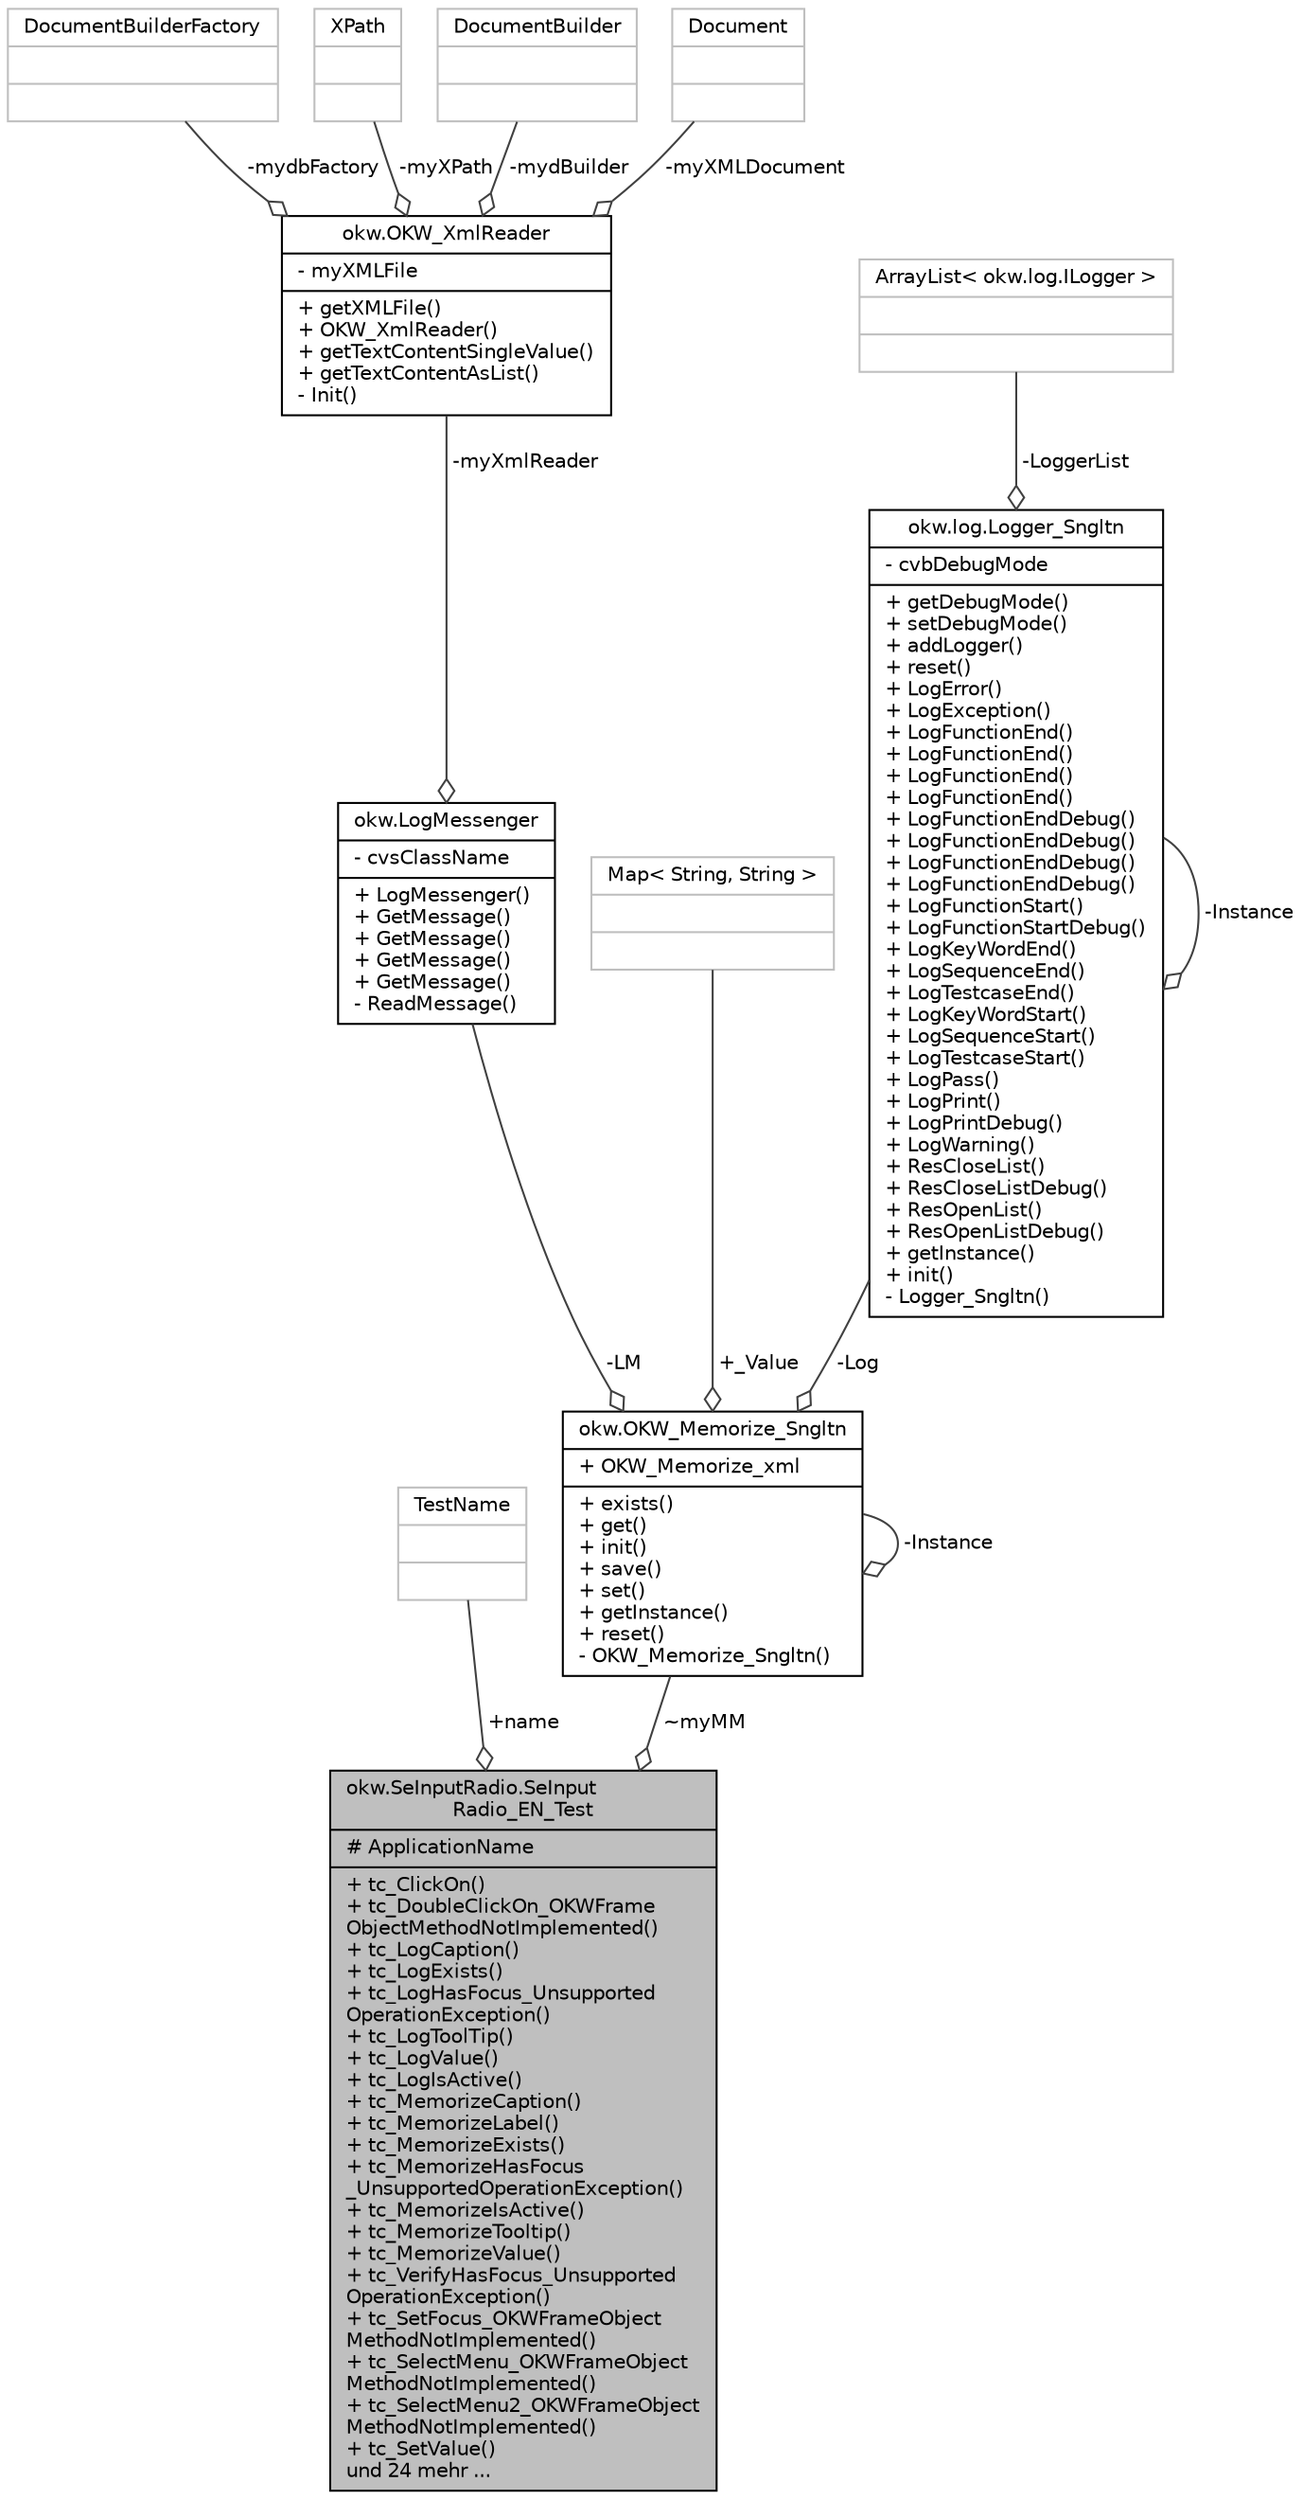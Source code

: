 digraph "okw.SeInputRadio.SeInputRadio_EN_Test"
{
 // INTERACTIVE_SVG=YES
 // LATEX_PDF_SIZE
  edge [fontname="Helvetica",fontsize="10",labelfontname="Helvetica",labelfontsize="10"];
  node [fontname="Helvetica",fontsize="10",shape=record];
  Node4 [label="{okw.SeInputRadio.SeInput\lRadio_EN_Test\n|# ApplicationName\l|+ tc_ClickOn()\l+ tc_DoubleClickOn_OKWFrame\lObjectMethodNotImplemented()\l+ tc_LogCaption()\l+ tc_LogExists()\l+ tc_LogHasFocus_Unsupported\lOperationException()\l+ tc_LogToolTip()\l+ tc_LogValue()\l+ tc_LogIsActive()\l+ tc_MemorizeCaption()\l+ tc_MemorizeLabel()\l+ tc_MemorizeExists()\l+ tc_MemorizeHasFocus\l_UnsupportedOperationException()\l+ tc_MemorizeIsActive()\l+ tc_MemorizeTooltip()\l+ tc_MemorizeValue()\l+ tc_VerifyHasFocus_Unsupported\lOperationException()\l+ tc_SetFocus_OKWFrameObject\lMethodNotImplemented()\l+ tc_SelectMenu_OKWFrameObject\lMethodNotImplemented()\l+ tc_SelectMenu2_OKWFrameObject\lMethodNotImplemented()\l+ tc_SetValue()\lund 24 mehr ...\l}",height=0.2,width=0.4,color="black", fillcolor="grey75", style="filled", fontcolor="black",tooltip="Basisklasse für Test des GUI-Adapters SeInputRadio."];
  Node5 -> Node4 [color="grey25",fontsize="10",style="solid",label=" +name" ,arrowhead="odiamond",fontname="Helvetica"];
  Node5 [label="{TestName\n||}",height=0.2,width=0.4,color="grey75", fillcolor="white", style="filled",tooltip=" "];
  Node6 -> Node4 [color="grey25",fontsize="10",style="solid",label=" ~myMM" ,arrowhead="odiamond",fontname="Helvetica"];
  Node6 [label="{okw.OKW_Memorize_Sngltn\n|+ OKW_Memorize_xml\l|+ exists()\l+ get()\l+ init()\l+ save()\l+ set()\l+ getInstance()\l+ reset()\l- OKW_Memorize_Sngltn()\l}",height=0.2,width=0.4,color="black", fillcolor="white", style="filled",URL="$classokw_1_1_o_k_w___memorize___sngltn.html",tooltip="OKW_Memorize ist die Speicher-Klasse hinter den Merke*-Schlüsselwörter."];
  Node7 -> Node6 [color="grey25",fontsize="10",style="solid",label=" -LM" ,arrowhead="odiamond",fontname="Helvetica"];
  Node7 [label="{okw.LogMessenger\n|- cvsClassName\l|+ LogMessenger()\l+ GetMessage()\l+ GetMessage()\l+ GetMessage()\l+ GetMessage()\l- ReadMessage()\l}",height=0.2,width=0.4,color="black", fillcolor="white", style="filled",URL="$classokw_1_1_log_messenger.html",tooltip="LogMessenger liest Log-Meldungen sprachspezifisch für die im Konstruktor gegeben Klasse aus der Zugeh..."];
  Node8 -> Node7 [color="grey25",fontsize="10",style="solid",label=" -myXmlReader" ,arrowhead="odiamond",fontname="Helvetica"];
  Node8 [label="{okw.OKW_XmlReader\n|- myXMLFile\l|+ getXMLFile()\l+ OKW_XmlReader()\l+ getTextContentSingleValue()\l+ getTextContentAsList()\l- Init()\l}",height=0.2,width=0.4,color="black", fillcolor="white", style="filled",URL="$classokw_1_1_o_k_w___xml_reader.html",tooltip=" "];
  Node9 -> Node8 [color="grey25",fontsize="10",style="solid",label=" -mydbFactory" ,arrowhead="odiamond",fontname="Helvetica"];
  Node9 [label="{DocumentBuilderFactory\n||}",height=0.2,width=0.4,color="grey75", fillcolor="white", style="filled",tooltip=" "];
  Node10 -> Node8 [color="grey25",fontsize="10",style="solid",label=" -myXPath" ,arrowhead="odiamond",fontname="Helvetica"];
  Node10 [label="{XPath\n||}",height=0.2,width=0.4,color="grey75", fillcolor="white", style="filled",tooltip=" "];
  Node11 -> Node8 [color="grey25",fontsize="10",style="solid",label=" -mydBuilder" ,arrowhead="odiamond",fontname="Helvetica"];
  Node11 [label="{DocumentBuilder\n||}",height=0.2,width=0.4,color="grey75", fillcolor="white", style="filled",tooltip=" "];
  Node12 -> Node8 [color="grey25",fontsize="10",style="solid",label=" -myXMLDocument" ,arrowhead="odiamond",fontname="Helvetica"];
  Node12 [label="{Document\n||}",height=0.2,width=0.4,color="grey75", fillcolor="white", style="filled",tooltip=" "];
  Node13 -> Node6 [color="grey25",fontsize="10",style="solid",label=" +_Value" ,arrowhead="odiamond",fontname="Helvetica"];
  Node13 [label="{Map\< String, String \>\n||}",height=0.2,width=0.4,color="grey75", fillcolor="white", style="filled",tooltip=" "];
  Node6 -> Node6 [color="grey25",fontsize="10",style="solid",label=" -Instance" ,arrowhead="odiamond",fontname="Helvetica"];
  Node14 -> Node6 [color="grey25",fontsize="10",style="solid",label=" -Log" ,arrowhead="odiamond",fontname="Helvetica"];
  Node14 [label="{okw.log.Logger_Sngltn\n|- cvbDebugMode\l|+ getDebugMode()\l+ setDebugMode()\l+ addLogger()\l+ reset()\l+ LogError()\l+ LogException()\l+ LogFunctionEnd()\l+ LogFunctionEnd()\l+ LogFunctionEnd()\l+ LogFunctionEnd()\l+ LogFunctionEndDebug()\l+ LogFunctionEndDebug()\l+ LogFunctionEndDebug()\l+ LogFunctionEndDebug()\l+ LogFunctionStart()\l+ LogFunctionStartDebug()\l+ LogKeyWordEnd()\l+ LogSequenceEnd()\l+ LogTestcaseEnd()\l+ LogKeyWordStart()\l+ LogSequenceStart()\l+ LogTestcaseStart()\l+ LogPass()\l+ LogPrint()\l+ LogPrintDebug()\l+ LogWarning()\l+ ResCloseList()\l+ ResCloseListDebug()\l+ ResOpenList()\l+ ResOpenListDebug()\l+ getInstance()\l+ init()\l- Logger_Sngltn()\l}",height=0.2,width=0.4,color="black", fillcolor="white", style="filled",URL="$classokw_1_1log_1_1_logger___sngltn.html",tooltip=" "];
  Node15 -> Node14 [color="grey25",fontsize="10",style="solid",label=" -LoggerList" ,arrowhead="odiamond",fontname="Helvetica"];
  Node15 [label="{ArrayList\< okw.log.ILogger \>\n||}",height=0.2,width=0.4,color="grey75", fillcolor="white", style="filled",tooltip=" "];
  Node14 -> Node14 [color="grey25",fontsize="10",style="solid",label=" -Instance" ,arrowhead="odiamond",fontname="Helvetica"];
}
